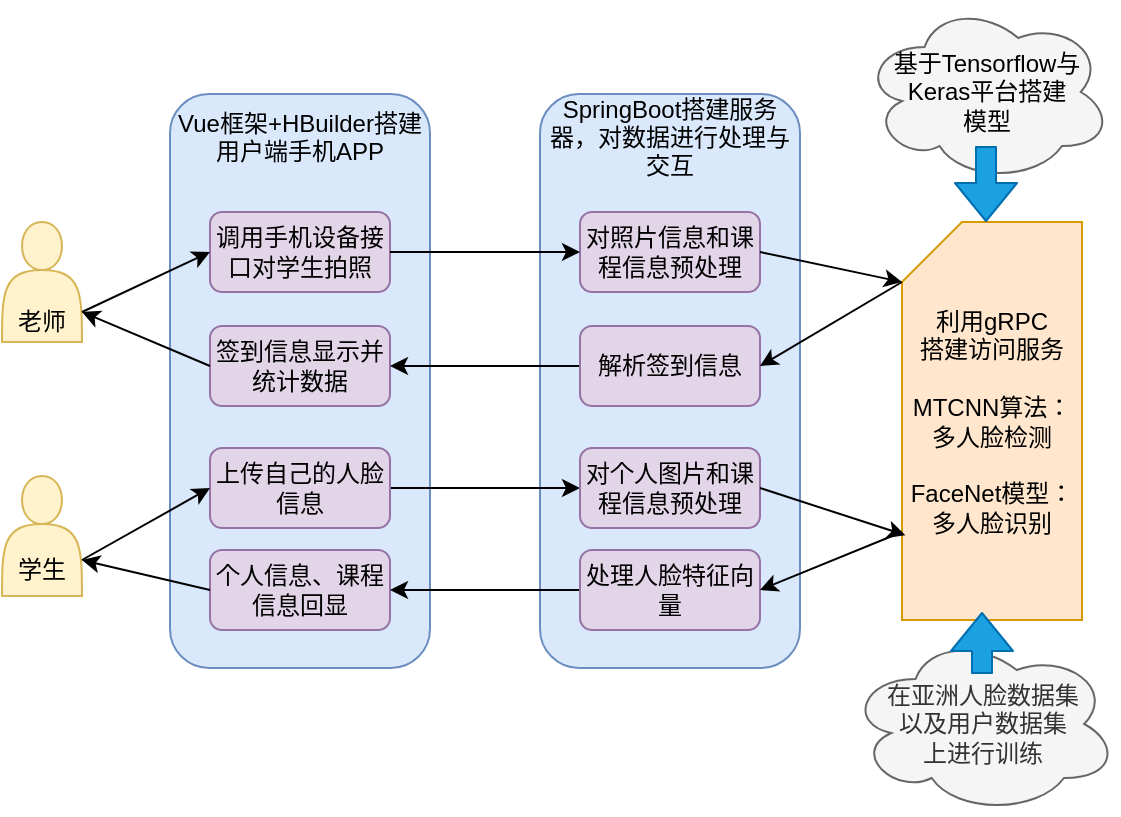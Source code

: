 <mxfile>
    <diagram id="AODF0eXFpHo_rQ8Tv_MO" name="第 1 页">
        <mxGraphModel dx="733" dy="419" grid="0" gridSize="10" guides="1" tooltips="1" connect="1" arrows="1" fold="1" page="1" pageScale="1" pageWidth="2339" pageHeight="3300" math="0" shadow="0">
            <root>
                <mxCell id="0"/>
                <mxCell id="1" parent="0"/>
                <mxCell id="8" value="Vue框架+HBuilder搭建用户端手机APP&lt;br&gt;&lt;br&gt;&lt;br&gt;&lt;br&gt;&lt;br&gt;&lt;br&gt;&lt;br&gt;&lt;br&gt;&lt;br&gt;&lt;br&gt;&lt;br&gt;&lt;br&gt;&lt;br&gt;&lt;br&gt;&lt;br&gt;&lt;br&gt;&lt;br&gt;&lt;br&gt;" style="rounded=1;whiteSpace=wrap;html=1;fillColor=#dae8fc;strokeColor=#6c8ebf;" parent="1" vertex="1">
                    <mxGeometry x="124" y="106" width="130" height="287" as="geometry"/>
                </mxCell>
                <mxCell id="10" value="" style="shape=actor;whiteSpace=wrap;html=1;fillColor=#fff2cc;strokeColor=#d6b656;" parent="1" vertex="1">
                    <mxGeometry x="40" y="170" width="40" height="60" as="geometry"/>
                </mxCell>
                <mxCell id="13" value="老师" style="text;html=1;strokeColor=none;fillColor=none;align=center;verticalAlign=middle;whiteSpace=wrap;rounded=0;" parent="1" vertex="1">
                    <mxGeometry x="40" y="210" width="40" height="20" as="geometry"/>
                </mxCell>
                <mxCell id="19" value="利用gRPC&lt;br&gt;搭建访问服务&lt;br&gt;&lt;br&gt;MTCNN算法：&lt;br&gt;多人脸检测&lt;br&gt;&lt;br&gt;FaceNet模型：&lt;br&gt;多人脸识别" style="shape=card;whiteSpace=wrap;html=1;fillColor=#ffe6cc;strokeColor=#d79b00;" parent="1" vertex="1">
                    <mxGeometry x="490" y="170" width="90" height="199" as="geometry"/>
                </mxCell>
                <mxCell id="2" value="&lt;span&gt;调用手机设备接口对学生拍照&lt;/span&gt;" style="rounded=1;whiteSpace=wrap;html=1;fillColor=#e1d5e7;strokeColor=#9673a6;" parent="1" vertex="1">
                    <mxGeometry x="144" y="165" width="90" height="40" as="geometry"/>
                </mxCell>
                <mxCell id="28" value="签到信息显示并统计数据" style="rounded=1;whiteSpace=wrap;html=1;fillColor=#e1d5e7;strokeColor=#9673a6;" parent="1" vertex="1">
                    <mxGeometry x="144" y="222" width="90" height="40" as="geometry"/>
                </mxCell>
                <mxCell id="29" value="SpringBoot搭建服务器，对数据进行处理与交互&lt;br&gt;&lt;br&gt;&lt;br&gt;&lt;br&gt;&lt;br&gt;&lt;br&gt;&lt;br&gt;&lt;br&gt;&lt;br&gt;&lt;br&gt;&lt;br&gt;&lt;br&gt;&lt;br&gt;&lt;br&gt;&lt;br&gt;&lt;br&gt;&lt;br&gt;&lt;br&gt;" style="rounded=1;whiteSpace=wrap;html=1;fillColor=#dae8fc;strokeColor=#6c8ebf;" parent="1" vertex="1">
                    <mxGeometry x="309" y="106" width="130" height="287" as="geometry"/>
                </mxCell>
                <mxCell id="30" value="&lt;span style=&quot;color: rgb(0 , 0 , 0)&quot;&gt;基于Tensorflow与Keras平台搭建&lt;br&gt;模型&lt;/span&gt;" style="ellipse;shape=cloud;whiteSpace=wrap;html=1;fillColor=#f5f5f5;strokeColor=#666666;fontColor=#333333;" parent="1" vertex="1">
                    <mxGeometry x="470" y="60" width="125" height="90" as="geometry"/>
                </mxCell>
                <mxCell id="31" value="&lt;span&gt;对照片信息和课程信息预处理&lt;/span&gt;" style="rounded=1;whiteSpace=wrap;html=1;fillColor=#e1d5e7;strokeColor=#9673a6;" parent="1" vertex="1">
                    <mxGeometry x="329" y="165" width="90" height="40" as="geometry"/>
                </mxCell>
                <mxCell id="45" style="edgeStyle=orthogonalEdgeStyle;rounded=0;orthogonalLoop=1;jettySize=auto;html=1;exitX=0;exitY=0.5;exitDx=0;exitDy=0;entryX=1;entryY=0.5;entryDx=0;entryDy=0;" parent="1" source="32" target="28" edge="1">
                    <mxGeometry relative="1" as="geometry"/>
                </mxCell>
                <mxCell id="32" value="解析签到信息" style="rounded=1;whiteSpace=wrap;html=1;fillColor=#e1d5e7;strokeColor=#9673a6;" parent="1" vertex="1">
                    <mxGeometry x="329" y="222" width="90" height="40" as="geometry"/>
                </mxCell>
                <mxCell id="37" value="在亚洲人脸数据集&lt;br&gt;以及用户数据集&lt;br&gt;上进行训练" style="ellipse;shape=cloud;whiteSpace=wrap;html=1;fillColor=#f5f5f5;strokeColor=#666666;fontColor=#333333;" parent="1" vertex="1">
                    <mxGeometry x="463" y="376" width="135" height="90" as="geometry"/>
                </mxCell>
                <mxCell id="39" value="" style="shape=flexArrow;endArrow=classic;html=1;fillColor=#1ba1e2;strokeColor=#006EAF;" parent="1" edge="1">
                    <mxGeometry width="50" height="50" relative="1" as="geometry">
                        <mxPoint x="532" y="132" as="sourcePoint"/>
                        <mxPoint x="532" y="170" as="targetPoint"/>
                    </mxGeometry>
                </mxCell>
                <mxCell id="42" style="edgeStyle=orthogonalEdgeStyle;rounded=0;orthogonalLoop=1;jettySize=auto;html=1;exitX=1;exitY=0.5;exitDx=0;exitDy=0;entryX=0;entryY=0.5;entryDx=0;entryDy=0;" parent="1" source="2" target="31" edge="1">
                    <mxGeometry relative="1" as="geometry"/>
                </mxCell>
                <mxCell id="46" value="" style="endArrow=classic;html=1;entryX=0;entryY=0.5;entryDx=0;entryDy=0;exitX=1;exitY=0.75;exitDx=0;exitDy=0;" parent="1" source="10" target="2" edge="1">
                    <mxGeometry width="50" height="50" relative="1" as="geometry">
                        <mxPoint x="31" y="376" as="sourcePoint"/>
                        <mxPoint x="81" y="326" as="targetPoint"/>
                    </mxGeometry>
                </mxCell>
                <mxCell id="47" value="" style="endArrow=classic;html=1;entryX=1;entryY=0.75;entryDx=0;entryDy=0;exitX=0;exitY=0.5;exitDx=0;exitDy=0;" parent="1" source="28" target="10" edge="1">
                    <mxGeometry width="50" height="50" relative="1" as="geometry">
                        <mxPoint x="31" y="426" as="sourcePoint"/>
                        <mxPoint x="81" y="376" as="targetPoint"/>
                    </mxGeometry>
                </mxCell>
                <mxCell id="49" value="" style="shape=actor;whiteSpace=wrap;html=1;fillColor=#fff2cc;strokeColor=#d6b656;" vertex="1" parent="1">
                    <mxGeometry x="40" y="297" width="40" height="60" as="geometry"/>
                </mxCell>
                <mxCell id="50" value="学生" style="text;html=1;strokeColor=none;fillColor=none;align=center;verticalAlign=middle;whiteSpace=wrap;rounded=0;" vertex="1" parent="1">
                    <mxGeometry x="40" y="334" width="40" height="20" as="geometry"/>
                </mxCell>
                <mxCell id="80" style="edgeStyle=orthogonalEdgeStyle;rounded=0;orthogonalLoop=1;jettySize=auto;html=1;exitX=1;exitY=0.5;exitDx=0;exitDy=0;entryX=0;entryY=0.5;entryDx=0;entryDy=0;" edge="1" parent="1" source="58" target="59">
                    <mxGeometry relative="1" as="geometry"/>
                </mxCell>
                <mxCell id="58" value="上传自己的人脸信息" style="rounded=1;whiteSpace=wrap;html=1;fillColor=#e1d5e7;strokeColor=#9673a6;" vertex="1" parent="1">
                    <mxGeometry x="144" y="283" width="90" height="40" as="geometry"/>
                </mxCell>
                <mxCell id="59" value="对个人图片和课程信息预处理" style="rounded=1;whiteSpace=wrap;html=1;fillColor=#e1d5e7;strokeColor=#9673a6;" vertex="1" parent="1">
                    <mxGeometry x="329" y="283" width="90" height="40" as="geometry"/>
                </mxCell>
                <mxCell id="65" value="" style="shape=flexArrow;endArrow=classic;html=1;fillColor=#1ba1e2;strokeColor=#006EAF;" edge="1" parent="1">
                    <mxGeometry width="50" height="50" relative="1" as="geometry">
                        <mxPoint x="530" y="396" as="sourcePoint"/>
                        <mxPoint x="530" y="365" as="targetPoint"/>
                    </mxGeometry>
                </mxCell>
                <mxCell id="70" value="个人信息、课程信息回显" style="rounded=1;whiteSpace=wrap;html=1;fillColor=#e1d5e7;strokeColor=#9673a6;" vertex="1" parent="1">
                    <mxGeometry x="144" y="334" width="90" height="40" as="geometry"/>
                </mxCell>
                <mxCell id="81" style="edgeStyle=orthogonalEdgeStyle;rounded=0;orthogonalLoop=1;jettySize=auto;html=1;exitX=0;exitY=0.5;exitDx=0;exitDy=0;entryX=1;entryY=0.5;entryDx=0;entryDy=0;" edge="1" parent="1" source="73" target="70">
                    <mxGeometry relative="1" as="geometry"/>
                </mxCell>
                <mxCell id="73" value="处理人脸特征向量" style="rounded=1;whiteSpace=wrap;html=1;fillColor=#e1d5e7;strokeColor=#9673a6;" vertex="1" parent="1">
                    <mxGeometry x="329" y="334" width="90" height="40" as="geometry"/>
                </mxCell>
                <mxCell id="74" value="" style="endArrow=classic;html=1;exitX=1;exitY=0.5;exitDx=0;exitDy=0;entryX=0;entryY=0;entryDx=0;entryDy=30;entryPerimeter=0;" edge="1" parent="1" source="31" target="19">
                    <mxGeometry width="50" height="50" relative="1" as="geometry">
                        <mxPoint x="313" y="511" as="sourcePoint"/>
                        <mxPoint x="363" y="461" as="targetPoint"/>
                    </mxGeometry>
                </mxCell>
                <mxCell id="75" value="" style="endArrow=classic;html=1;entryX=1;entryY=0.5;entryDx=0;entryDy=0;exitX=0;exitY=0;exitDx=0;exitDy=30;exitPerimeter=0;" edge="1" parent="1" source="19" target="32">
                    <mxGeometry width="50" height="50" relative="1" as="geometry">
                        <mxPoint x="346" y="337" as="sourcePoint"/>
                        <mxPoint x="396" y="287" as="targetPoint"/>
                    </mxGeometry>
                </mxCell>
                <mxCell id="78" value="" style="endArrow=classic;html=1;exitX=1;exitY=0.5;exitDx=0;exitDy=0;entryX=0.019;entryY=0.787;entryDx=0;entryDy=0;entryPerimeter=0;" edge="1" parent="1" source="59" target="19">
                    <mxGeometry width="50" height="50" relative="1" as="geometry">
                        <mxPoint x="221" y="509" as="sourcePoint"/>
                        <mxPoint x="271" y="459" as="targetPoint"/>
                    </mxGeometry>
                </mxCell>
                <mxCell id="79" value="" style="endArrow=classic;html=1;entryX=1;entryY=0.5;entryDx=0;entryDy=0;" edge="1" parent="1" target="73">
                    <mxGeometry width="50" height="50" relative="1" as="geometry">
                        <mxPoint x="490" y="325" as="sourcePoint"/>
                        <mxPoint x="368" y="457" as="targetPoint"/>
                    </mxGeometry>
                </mxCell>
                <mxCell id="82" value="" style="endArrow=classic;html=1;exitX=1;exitY=0.25;exitDx=0;exitDy=0;entryX=0;entryY=0.5;entryDx=0;entryDy=0;" edge="1" parent="1" source="50" target="58">
                    <mxGeometry width="50" height="50" relative="1" as="geometry">
                        <mxPoint x="61" y="470" as="sourcePoint"/>
                        <mxPoint x="111" y="420" as="targetPoint"/>
                    </mxGeometry>
                </mxCell>
                <mxCell id="83" value="" style="endArrow=classic;html=1;entryX=1;entryY=0.25;entryDx=0;entryDy=0;exitX=0;exitY=0.5;exitDx=0;exitDy=0;" edge="1" parent="1" source="70" target="50">
                    <mxGeometry width="50" height="50" relative="1" as="geometry">
                        <mxPoint x="105" y="357" as="sourcePoint"/>
                        <mxPoint x="154" y="313" as="targetPoint"/>
                    </mxGeometry>
                </mxCell>
            </root>
        </mxGraphModel>
    </diagram>
</mxfile>